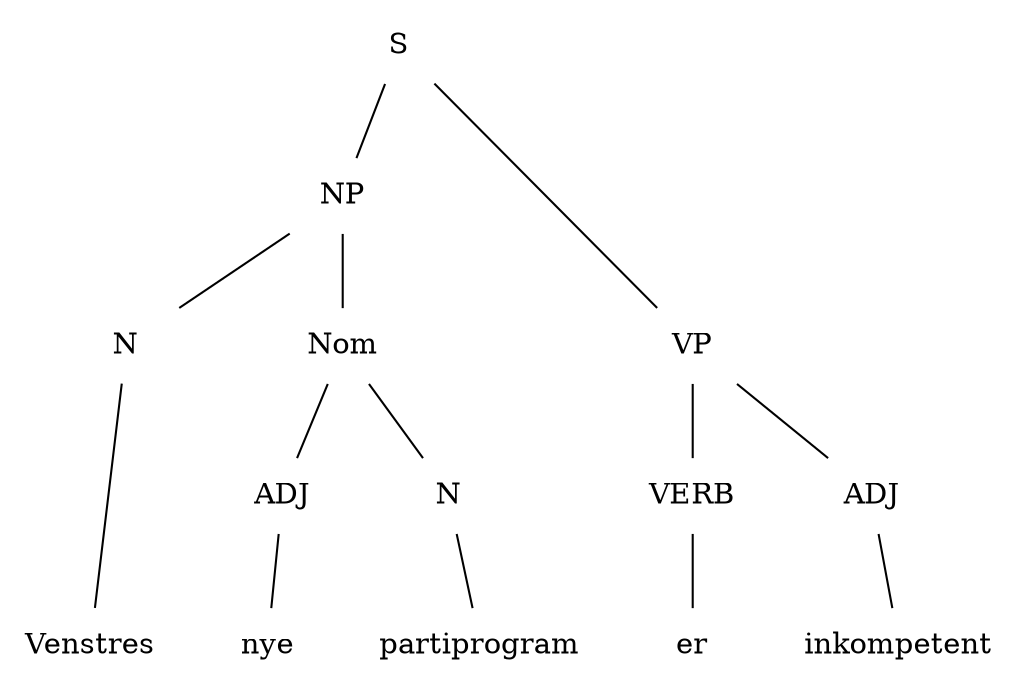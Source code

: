 graph test_tree {
node [shape=none];

S -- { NP VP }
NP -- { N Nom }
VP -- { VERB ADJ }
Nom -- { ADJ2 N2 }

ADJ2 [label="ADJ"]
N2 [label="N"]

N -- n10
VERB -- n13
ADJ -- n14
ADJ2 -- n11
N2 -- n12

n10 [label="Venstres"];
n11 [label="nye"];
n12 [label="partiprogram"];
n13 [label="er"];
n14 [label="inkompetent"];


{rank=same; n10 n11 n12 n13 n14 }

}
